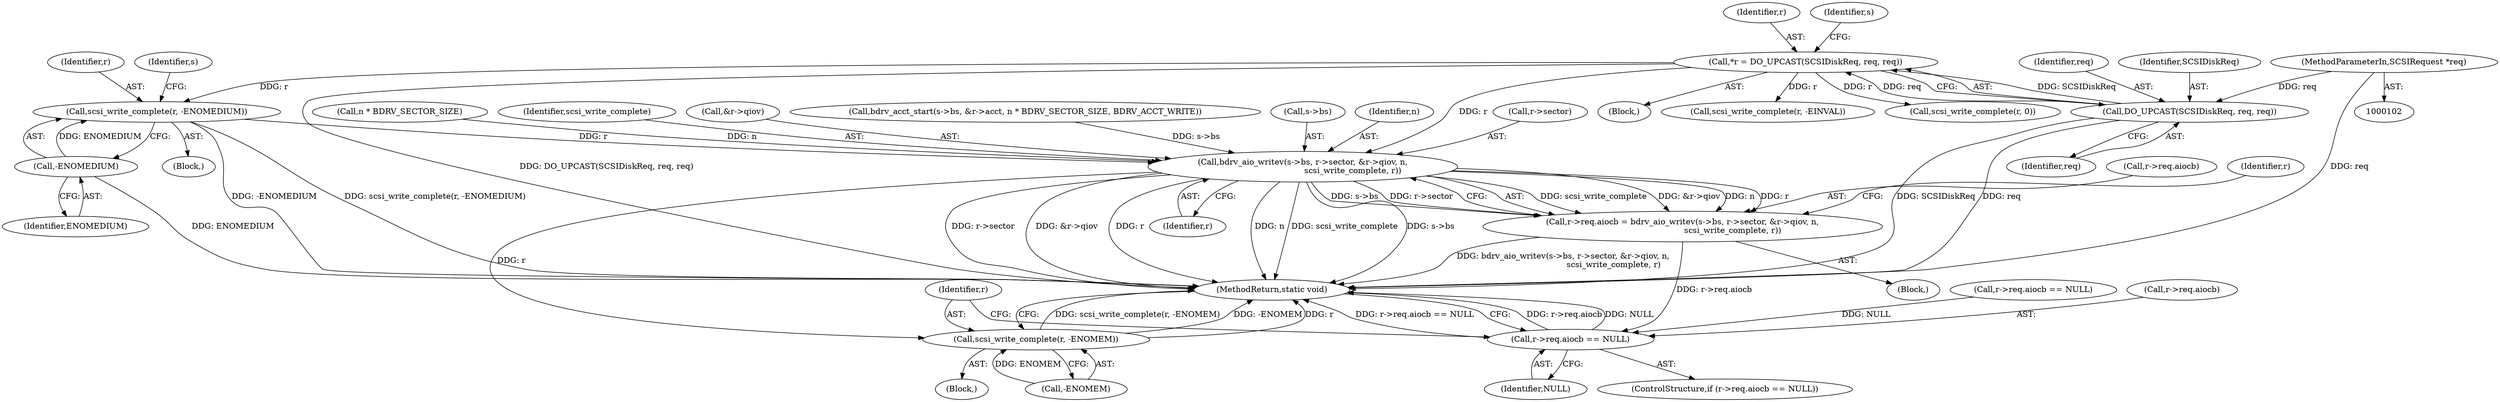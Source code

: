 digraph "0_qemu_103b40f51e4012b3b0ad20f615562a1806d7f49a_2@API" {
"1000167" [label="(Call,scsi_write_complete(r, -ENOMEDIUM))"];
"1000106" [label="(Call,*r = DO_UPCAST(SCSIDiskReq, req, req))"];
"1000108" [label="(Call,DO_UPCAST(SCSIDiskReq, req, req))"];
"1000103" [label="(MethodParameterIn,SCSIRequest *req)"];
"1000169" [label="(Call,-ENOMEDIUM)"];
"1000189" [label="(Call,bdrv_aio_writev(s->bs, r->sector, &r->qiov, n,\n                                       scsi_write_complete, r))"];
"1000183" [label="(Call,r->req.aiocb = bdrv_aio_writev(s->bs, r->sector, &r->qiov, n,\n                                       scsi_write_complete, r))"];
"1000204" [label="(Call,r->req.aiocb == NULL)"];
"1000212" [label="(Call,scsi_write_complete(r, -ENOMEM))"];
"1000193" [label="(Call,r->sector)"];
"1000204" [label="(Call,r->req.aiocb == NULL)"];
"1000104" [label="(Block,)"];
"1000110" [label="(Identifier,req)"];
"1000211" [label="(Block,)"];
"1000179" [label="(Call,n * BDRV_SECTOR_SIZE)"];
"1000107" [label="(Identifier,r)"];
"1000183" [label="(Call,r->req.aiocb = bdrv_aio_writev(s->bs, r->sector, &r->qiov, n,\n                                       scsi_write_complete, r))"];
"1000114" [label="(Identifier,s)"];
"1000145" [label="(Call,scsi_write_complete(r, -EINVAL))"];
"1000201" [label="(Identifier,scsi_write_complete)"];
"1000106" [label="(Call,*r = DO_UPCAST(SCSIDiskReq, req, req))"];
"1000218" [label="(Call,scsi_write_complete(r, 0))"];
"1000103" [label="(MethodParameterIn,SCSIRequest *req)"];
"1000168" [label="(Identifier,r)"];
"1000221" [label="(MethodReturn,static void)"];
"1000196" [label="(Call,&r->qiov)"];
"1000171" [label="(Call,bdrv_acct_start(s->bs, &r->acct, n * BDRV_SECTOR_SIZE, BDRV_ACCT_WRITE))"];
"1000202" [label="(Identifier,r)"];
"1000169" [label="(Call,-ENOMEDIUM)"];
"1000161" [label="(Block,)"];
"1000205" [label="(Call,r->req.aiocb)"];
"1000190" [label="(Call,s->bs)"];
"1000111" [label="(Identifier,req)"];
"1000200" [label="(Identifier,n)"];
"1000214" [label="(Call,-ENOMEM)"];
"1000212" [label="(Call,scsi_write_complete(r, -ENOMEM))"];
"1000210" [label="(Identifier,NULL)"];
"1000184" [label="(Call,r->req.aiocb)"];
"1000213" [label="(Identifier,r)"];
"1000109" [label="(Identifier,SCSIDiskReq)"];
"1000108" [label="(Call,DO_UPCAST(SCSIDiskReq, req, req))"];
"1000203" [label="(ControlStructure,if (r->req.aiocb == NULL))"];
"1000166" [label="(Block,)"];
"1000189" [label="(Call,bdrv_aio_writev(s->bs, r->sector, &r->qiov, n,\n                                       scsi_write_complete, r))"];
"1000125" [label="(Call,r->req.aiocb == NULL)"];
"1000173" [label="(Identifier,s)"];
"1000170" [label="(Identifier,ENOMEDIUM)"];
"1000167" [label="(Call,scsi_write_complete(r, -ENOMEDIUM))"];
"1000207" [label="(Identifier,r)"];
"1000167" -> "1000166"  [label="AST: "];
"1000167" -> "1000169"  [label="CFG: "];
"1000168" -> "1000167"  [label="AST: "];
"1000169" -> "1000167"  [label="AST: "];
"1000173" -> "1000167"  [label="CFG: "];
"1000167" -> "1000221"  [label="DDG: -ENOMEDIUM"];
"1000167" -> "1000221"  [label="DDG: scsi_write_complete(r, -ENOMEDIUM)"];
"1000106" -> "1000167"  [label="DDG: r"];
"1000169" -> "1000167"  [label="DDG: ENOMEDIUM"];
"1000167" -> "1000189"  [label="DDG: r"];
"1000106" -> "1000104"  [label="AST: "];
"1000106" -> "1000108"  [label="CFG: "];
"1000107" -> "1000106"  [label="AST: "];
"1000108" -> "1000106"  [label="AST: "];
"1000114" -> "1000106"  [label="CFG: "];
"1000106" -> "1000221"  [label="DDG: DO_UPCAST(SCSIDiskReq, req, req)"];
"1000108" -> "1000106"  [label="DDG: SCSIDiskReq"];
"1000108" -> "1000106"  [label="DDG: req"];
"1000106" -> "1000145"  [label="DDG: r"];
"1000106" -> "1000189"  [label="DDG: r"];
"1000106" -> "1000218"  [label="DDG: r"];
"1000108" -> "1000111"  [label="CFG: "];
"1000109" -> "1000108"  [label="AST: "];
"1000110" -> "1000108"  [label="AST: "];
"1000111" -> "1000108"  [label="AST: "];
"1000108" -> "1000221"  [label="DDG: req"];
"1000108" -> "1000221"  [label="DDG: SCSIDiskReq"];
"1000103" -> "1000108"  [label="DDG: req"];
"1000103" -> "1000102"  [label="AST: "];
"1000103" -> "1000221"  [label="DDG: req"];
"1000169" -> "1000170"  [label="CFG: "];
"1000170" -> "1000169"  [label="AST: "];
"1000169" -> "1000221"  [label="DDG: ENOMEDIUM"];
"1000189" -> "1000183"  [label="AST: "];
"1000189" -> "1000202"  [label="CFG: "];
"1000190" -> "1000189"  [label="AST: "];
"1000193" -> "1000189"  [label="AST: "];
"1000196" -> "1000189"  [label="AST: "];
"1000200" -> "1000189"  [label="AST: "];
"1000201" -> "1000189"  [label="AST: "];
"1000202" -> "1000189"  [label="AST: "];
"1000183" -> "1000189"  [label="CFG: "];
"1000189" -> "1000221"  [label="DDG: n"];
"1000189" -> "1000221"  [label="DDG: scsi_write_complete"];
"1000189" -> "1000221"  [label="DDG: s->bs"];
"1000189" -> "1000221"  [label="DDG: r->sector"];
"1000189" -> "1000221"  [label="DDG: &r->qiov"];
"1000189" -> "1000221"  [label="DDG: r"];
"1000189" -> "1000183"  [label="DDG: scsi_write_complete"];
"1000189" -> "1000183"  [label="DDG: &r->qiov"];
"1000189" -> "1000183"  [label="DDG: n"];
"1000189" -> "1000183"  [label="DDG: r"];
"1000189" -> "1000183"  [label="DDG: s->bs"];
"1000189" -> "1000183"  [label="DDG: r->sector"];
"1000171" -> "1000189"  [label="DDG: s->bs"];
"1000179" -> "1000189"  [label="DDG: n"];
"1000189" -> "1000212"  [label="DDG: r"];
"1000183" -> "1000161"  [label="AST: "];
"1000184" -> "1000183"  [label="AST: "];
"1000207" -> "1000183"  [label="CFG: "];
"1000183" -> "1000221"  [label="DDG: bdrv_aio_writev(s->bs, r->sector, &r->qiov, n,\n                                       scsi_write_complete, r)"];
"1000183" -> "1000204"  [label="DDG: r->req.aiocb"];
"1000204" -> "1000203"  [label="AST: "];
"1000204" -> "1000210"  [label="CFG: "];
"1000205" -> "1000204"  [label="AST: "];
"1000210" -> "1000204"  [label="AST: "];
"1000213" -> "1000204"  [label="CFG: "];
"1000221" -> "1000204"  [label="CFG: "];
"1000204" -> "1000221"  [label="DDG: r->req.aiocb"];
"1000204" -> "1000221"  [label="DDG: NULL"];
"1000204" -> "1000221"  [label="DDG: r->req.aiocb == NULL"];
"1000125" -> "1000204"  [label="DDG: NULL"];
"1000212" -> "1000211"  [label="AST: "];
"1000212" -> "1000214"  [label="CFG: "];
"1000213" -> "1000212"  [label="AST: "];
"1000214" -> "1000212"  [label="AST: "];
"1000221" -> "1000212"  [label="CFG: "];
"1000212" -> "1000221"  [label="DDG: scsi_write_complete(r, -ENOMEM)"];
"1000212" -> "1000221"  [label="DDG: -ENOMEM"];
"1000212" -> "1000221"  [label="DDG: r"];
"1000214" -> "1000212"  [label="DDG: ENOMEM"];
}
